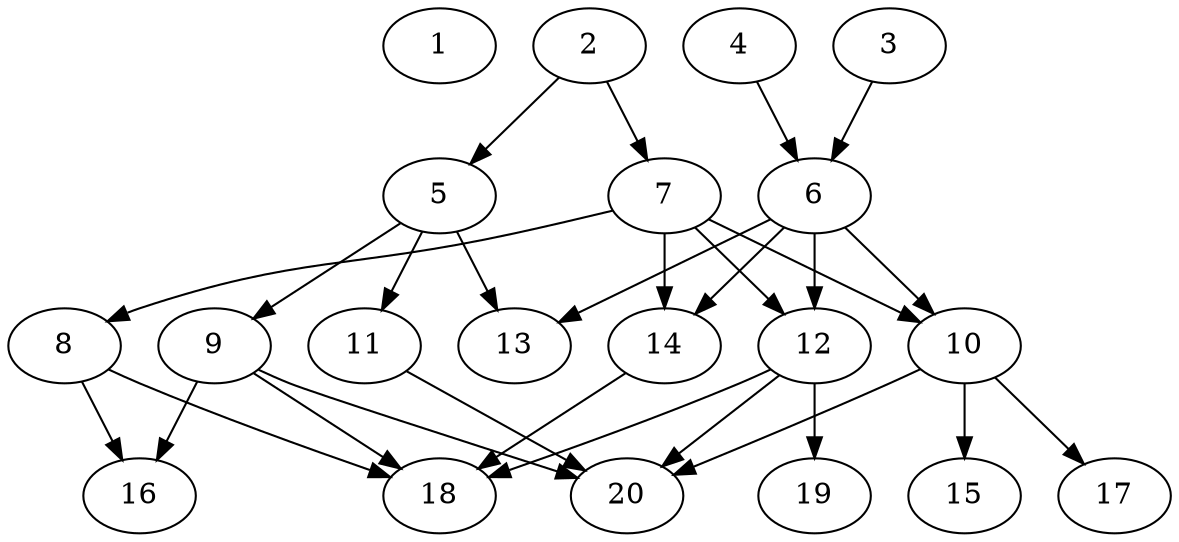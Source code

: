 // DAG automatically generated by daggen at Wed Jul 24 22:02:40 2019
// ./daggen --dot -n 20 --ccr 0.3 --fat 0.6 --regular 0.5 --density 0.5 --mindata 5242880 --maxdata 52428800 
digraph G {
  1 [size="91009707", alpha="0.04", expect_size="27302912"] 
  2 [size="111148373", alpha="0.12", expect_size="33344512"] 
  2 -> 5 [size ="33344512"]
  2 -> 7 [size ="33344512"]
  3 [size="174260907", alpha="0.11", expect_size="52278272"] 
  3 -> 6 [size ="52278272"]
  4 [size="95426560", alpha="0.15", expect_size="28627968"] 
  4 -> 6 [size ="28627968"]
  5 [size="104475307", alpha="0.11", expect_size="31342592"] 
  5 -> 9 [size ="31342592"]
  5 -> 11 [size ="31342592"]
  5 -> 13 [size ="31342592"]
  6 [size="165000533", alpha="0.09", expect_size="49500160"] 
  6 -> 10 [size ="49500160"]
  6 -> 12 [size ="49500160"]
  6 -> 13 [size ="49500160"]
  6 -> 14 [size ="49500160"]
  7 [size="115435520", alpha="0.04", expect_size="34630656"] 
  7 -> 8 [size ="34630656"]
  7 -> 10 [size ="34630656"]
  7 -> 12 [size ="34630656"]
  7 -> 14 [size ="34630656"]
  8 [size="135471787", alpha="0.03", expect_size="40641536"] 
  8 -> 16 [size ="40641536"]
  8 -> 18 [size ="40641536"]
  9 [size="61689173", alpha="0.16", expect_size="18506752"] 
  9 -> 16 [size ="18506752"]
  9 -> 18 [size ="18506752"]
  9 -> 20 [size ="18506752"]
  10 [size="112547840", alpha="0.13", expect_size="33764352"] 
  10 -> 15 [size ="33764352"]
  10 -> 17 [size ="33764352"]
  10 -> 20 [size ="33764352"]
  11 [size="38710613", alpha="0.07", expect_size="11613184"] 
  11 -> 20 [size ="11613184"]
  12 [size="72663040", alpha="0.14", expect_size="21798912"] 
  12 -> 18 [size ="21798912"]
  12 -> 19 [size ="21798912"]
  12 -> 20 [size ="21798912"]
  13 [size="166147413", alpha="0.08", expect_size="49844224"] 
  14 [size="98966187", alpha="0.14", expect_size="29689856"] 
  14 -> 18 [size ="29689856"]
  15 [size="61590187", alpha="0.08", expect_size="18477056"] 
  16 [size="150094507", alpha="0.14", expect_size="45028352"] 
  17 [size="65385813", alpha="0.16", expect_size="19615744"] 
  18 [size="96051200", alpha="0.17", expect_size="28815360"] 
  19 [size="116234240", alpha="0.11", expect_size="34870272"] 
  20 [size="88698880", alpha="0.08", expect_size="26609664"] 
}

